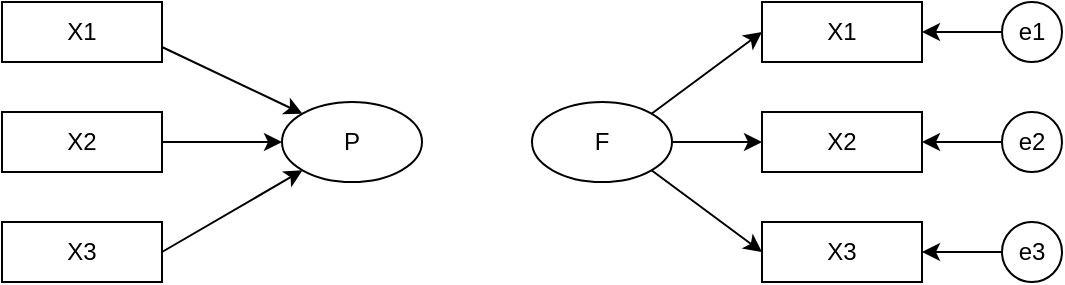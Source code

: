 <mxfile>
    <diagram id="0K7FlujfSrGLMwuKF_Ck" name="ページ1">
        <mxGraphModel dx="700" dy="577" grid="1" gridSize="10" guides="1" tooltips="1" connect="1" arrows="1" fold="1" page="1" pageScale="1" pageWidth="827" pageHeight="1169" math="0" shadow="0">
            <root>
                <mxCell id="0"/>
                <mxCell id="1" parent="0"/>
                <mxCell id="2" value="X1" style="rounded=0;whiteSpace=wrap;html=1;" vertex="1" parent="1">
                    <mxGeometry x="80" y="90" width="80" height="30" as="geometry"/>
                </mxCell>
                <mxCell id="4" value="X2" style="rounded=0;whiteSpace=wrap;html=1;" vertex="1" parent="1">
                    <mxGeometry x="80" y="145" width="80" height="30" as="geometry"/>
                </mxCell>
                <mxCell id="5" value="X3" style="rounded=0;whiteSpace=wrap;html=1;" vertex="1" parent="1">
                    <mxGeometry x="80" y="200" width="80" height="30" as="geometry"/>
                </mxCell>
                <mxCell id="6" value="P" style="ellipse;whiteSpace=wrap;html=1;" vertex="1" parent="1">
                    <mxGeometry x="220" y="140" width="70" height="40" as="geometry"/>
                </mxCell>
                <mxCell id="7" value="" style="endArrow=classic;html=1;exitX=1;exitY=0.75;exitDx=0;exitDy=0;entryX=0;entryY=0;entryDx=0;entryDy=0;" edge="1" parent="1" source="2" target="6">
                    <mxGeometry width="50" height="50" relative="1" as="geometry">
                        <mxPoint x="340" y="330" as="sourcePoint"/>
                        <mxPoint x="390" y="280" as="targetPoint"/>
                    </mxGeometry>
                </mxCell>
                <mxCell id="8" value="" style="endArrow=classic;html=1;exitX=1;exitY=0.5;exitDx=0;exitDy=0;entryX=0;entryY=0.5;entryDx=0;entryDy=0;" edge="1" parent="1" source="4" target="6">
                    <mxGeometry width="50" height="50" relative="1" as="geometry">
                        <mxPoint x="170" y="112.5" as="sourcePoint"/>
                        <mxPoint x="220" y="150" as="targetPoint"/>
                    </mxGeometry>
                </mxCell>
                <mxCell id="10" value="" style="endArrow=classic;html=1;exitX=1;exitY=0.5;exitDx=0;exitDy=0;entryX=0;entryY=1;entryDx=0;entryDy=0;" edge="1" parent="1" source="5" target="6">
                    <mxGeometry width="50" height="50" relative="1" as="geometry">
                        <mxPoint x="170" y="170" as="sourcePoint"/>
                        <mxPoint x="230" y="170" as="targetPoint"/>
                    </mxGeometry>
                </mxCell>
                <mxCell id="12" value="X1" style="rounded=0;whiteSpace=wrap;html=1;" vertex="1" parent="1">
                    <mxGeometry x="460" y="90" width="80" height="30" as="geometry"/>
                </mxCell>
                <mxCell id="13" value="X2" style="rounded=0;whiteSpace=wrap;html=1;" vertex="1" parent="1">
                    <mxGeometry x="460" y="145" width="80" height="30" as="geometry"/>
                </mxCell>
                <mxCell id="14" value="X3" style="rounded=0;whiteSpace=wrap;html=1;" vertex="1" parent="1">
                    <mxGeometry x="460" y="200" width="80" height="30" as="geometry"/>
                </mxCell>
                <mxCell id="20" style="edgeStyle=none;html=1;exitX=1;exitY=0;exitDx=0;exitDy=0;entryX=0;entryY=0.5;entryDx=0;entryDy=0;" edge="1" parent="1" source="15" target="12">
                    <mxGeometry relative="1" as="geometry"/>
                </mxCell>
                <mxCell id="21" style="edgeStyle=none;html=1;exitX=1;exitY=0.5;exitDx=0;exitDy=0;entryX=0;entryY=0.5;entryDx=0;entryDy=0;" edge="1" parent="1" source="15" target="13">
                    <mxGeometry relative="1" as="geometry"/>
                </mxCell>
                <mxCell id="22" style="edgeStyle=none;html=1;exitX=1;exitY=1;exitDx=0;exitDy=0;entryX=0;entryY=0.5;entryDx=0;entryDy=0;" edge="1" parent="1" source="15" target="14">
                    <mxGeometry relative="1" as="geometry"/>
                </mxCell>
                <mxCell id="15" value="F" style="ellipse;whiteSpace=wrap;html=1;" vertex="1" parent="1">
                    <mxGeometry x="345" y="140" width="70" height="40" as="geometry"/>
                </mxCell>
                <mxCell id="26" style="edgeStyle=none;html=1;exitX=0;exitY=0.5;exitDx=0;exitDy=0;entryX=1;entryY=0.5;entryDx=0;entryDy=0;" edge="1" parent="1" source="23" target="12">
                    <mxGeometry relative="1" as="geometry"/>
                </mxCell>
                <mxCell id="23" value="e1" style="ellipse;whiteSpace=wrap;html=1;aspect=fixed;" vertex="1" parent="1">
                    <mxGeometry x="580" y="90" width="30" height="30" as="geometry"/>
                </mxCell>
                <mxCell id="27" style="edgeStyle=none;html=1;exitX=0;exitY=0.5;exitDx=0;exitDy=0;entryX=1;entryY=0.5;entryDx=0;entryDy=0;" edge="1" parent="1" source="24" target="13">
                    <mxGeometry relative="1" as="geometry"/>
                </mxCell>
                <mxCell id="24" value="e2" style="ellipse;whiteSpace=wrap;html=1;aspect=fixed;" vertex="1" parent="1">
                    <mxGeometry x="580" y="145" width="30" height="30" as="geometry"/>
                </mxCell>
                <mxCell id="28" style="edgeStyle=none;html=1;exitX=0;exitY=0.5;exitDx=0;exitDy=0;entryX=1;entryY=0.5;entryDx=0;entryDy=0;" edge="1" parent="1" source="25" target="14">
                    <mxGeometry relative="1" as="geometry"/>
                </mxCell>
                <mxCell id="25" value="e3" style="ellipse;whiteSpace=wrap;html=1;aspect=fixed;" vertex="1" parent="1">
                    <mxGeometry x="580" y="200" width="30" height="30" as="geometry"/>
                </mxCell>
            </root>
        </mxGraphModel>
    </diagram>
</mxfile>